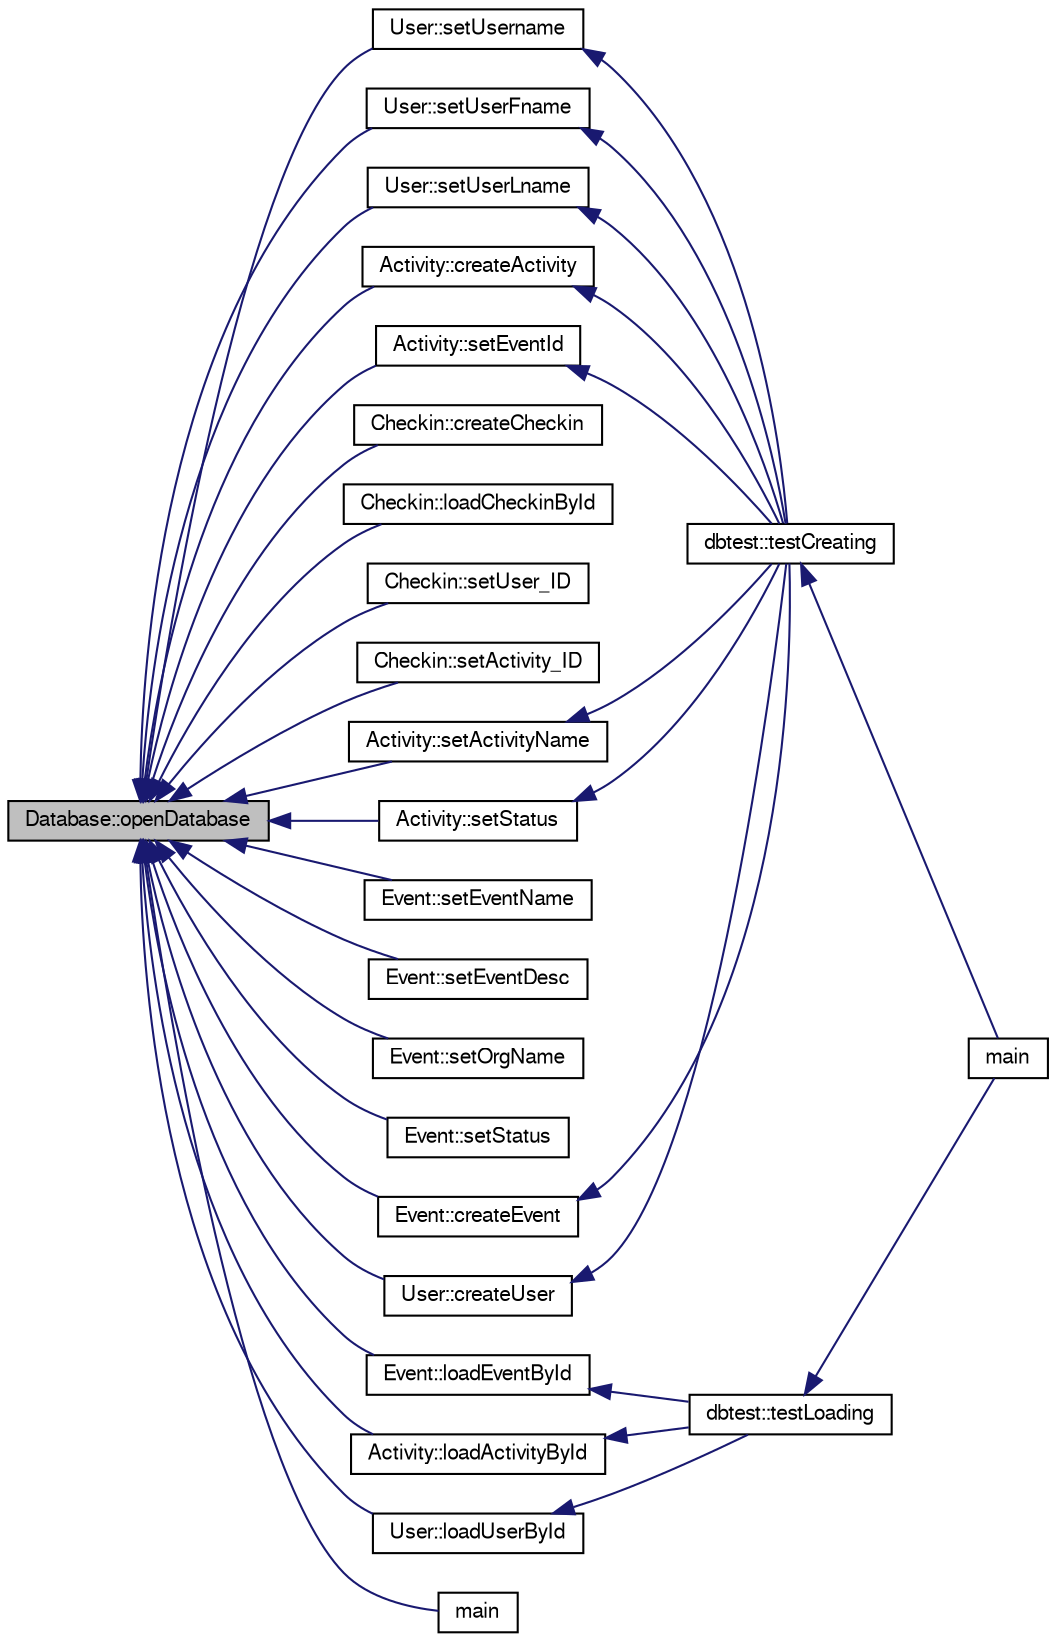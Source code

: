 digraph "Database::openDatabase"
{
  edge [fontname="FreeSans",fontsize="10",labelfontname="FreeSans",labelfontsize="10"];
  node [fontname="FreeSans",fontsize="10",shape=record];
  rankdir="LR";
  Node962 [label="Database::openDatabase",height=0.2,width=0.4,color="black", fillcolor="grey75", style="filled", fontcolor="black"];
  Node962 -> Node963 [dir="back",color="midnightblue",fontsize="10",style="solid",fontname="FreeSans"];
  Node963 [label="Activity::createActivity",height=0.2,width=0.4,color="black", fillcolor="white", style="filled",URL="$classActivity.html#a813cc5e52c14ab49b39014c134e3425b"];
  Node963 -> Node964 [dir="back",color="midnightblue",fontsize="10",style="solid",fontname="FreeSans"];
  Node964 [label="dbtest::testCreating",height=0.2,width=0.4,color="black", fillcolor="white", style="filled",URL="$classdbtest.html#a8193e88a7df657069c8a6bd09c8243b7"];
  Node964 -> Node965 [dir="back",color="midnightblue",fontsize="10",style="solid",fontname="FreeSans"];
  Node965 [label="main",height=0.2,width=0.4,color="black", fillcolor="white", style="filled",URL="$test_8cpp.html#ae66f6b31b5ad750f1fe042a706a4e3d4"];
  Node962 -> Node966 [dir="back",color="midnightblue",fontsize="10",style="solid",fontname="FreeSans"];
  Node966 [label="Activity::loadActivityById",height=0.2,width=0.4,color="black", fillcolor="white", style="filled",URL="$classActivity.html#abe4ffb4f08a47212ebf9013259d9e7fd"];
  Node966 -> Node967 [dir="back",color="midnightblue",fontsize="10",style="solid",fontname="FreeSans"];
  Node967 [label="dbtest::testLoading",height=0.2,width=0.4,color="black", fillcolor="white", style="filled",URL="$classdbtest.html#a6f98d82a2c8e2b9040848763504ddae1"];
  Node967 -> Node965 [dir="back",color="midnightblue",fontsize="10",style="solid",fontname="FreeSans"];
  Node962 -> Node968 [dir="back",color="midnightblue",fontsize="10",style="solid",fontname="FreeSans"];
  Node968 [label="Activity::setEventId",height=0.2,width=0.4,color="black", fillcolor="white", style="filled",URL="$classActivity.html#adb1d0fd0d08f473e068f0a4086bfa9ca"];
  Node968 -> Node964 [dir="back",color="midnightblue",fontsize="10",style="solid",fontname="FreeSans"];
  Node962 -> Node969 [dir="back",color="midnightblue",fontsize="10",style="solid",fontname="FreeSans"];
  Node969 [label="Activity::setActivityName",height=0.2,width=0.4,color="black", fillcolor="white", style="filled",URL="$classActivity.html#a62dc3737b33915a36086f9dd26d16a81"];
  Node969 -> Node964 [dir="back",color="midnightblue",fontsize="10",style="solid",fontname="FreeSans"];
  Node962 -> Node970 [dir="back",color="midnightblue",fontsize="10",style="solid",fontname="FreeSans"];
  Node970 [label="Activity::setStatus",height=0.2,width=0.4,color="black", fillcolor="white", style="filled",URL="$classActivity.html#af618135a7738f4d2a7ee147a8ef912ea"];
  Node970 -> Node964 [dir="back",color="midnightblue",fontsize="10",style="solid",fontname="FreeSans"];
  Node962 -> Node971 [dir="back",color="midnightblue",fontsize="10",style="solid",fontname="FreeSans"];
  Node971 [label="Checkin::createCheckin",height=0.2,width=0.4,color="black", fillcolor="white", style="filled",URL="$classCheckin.html#a4e40acdf7fff0e607f6de4f24f3a163c"];
  Node962 -> Node972 [dir="back",color="midnightblue",fontsize="10",style="solid",fontname="FreeSans"];
  Node972 [label="Checkin::loadCheckinById",height=0.2,width=0.4,color="black", fillcolor="white", style="filled",URL="$classCheckin.html#a3461f70ea6c68475225f2a07f78a21e0"];
  Node962 -> Node973 [dir="back",color="midnightblue",fontsize="10",style="solid",fontname="FreeSans"];
  Node973 [label="Checkin::setUser_ID",height=0.2,width=0.4,color="black", fillcolor="white", style="filled",URL="$classCheckin.html#a76ab640f4f912876dbebf183db5359c6"];
  Node962 -> Node974 [dir="back",color="midnightblue",fontsize="10",style="solid",fontname="FreeSans"];
  Node974 [label="Checkin::setActivity_ID",height=0.2,width=0.4,color="black", fillcolor="white", style="filled",URL="$classCheckin.html#ab2ff3ec2604ec73a42af25874a00b232"];
  Node962 -> Node975 [dir="back",color="midnightblue",fontsize="10",style="solid",fontname="FreeSans"];
  Node975 [label="Event::createEvent",height=0.2,width=0.4,color="black", fillcolor="white", style="filled",URL="$classEvent.html#a77adb9f4a46ffb32c2d931f0691f5903"];
  Node975 -> Node964 [dir="back",color="midnightblue",fontsize="10",style="solid",fontname="FreeSans"];
  Node962 -> Node976 [dir="back",color="midnightblue",fontsize="10",style="solid",fontname="FreeSans"];
  Node976 [label="Event::loadEventById",height=0.2,width=0.4,color="black", fillcolor="white", style="filled",URL="$classEvent.html#afa66cea33f722dbeecb69cc98fdea055"];
  Node976 -> Node967 [dir="back",color="midnightblue",fontsize="10",style="solid",fontname="FreeSans"];
  Node962 -> Node977 [dir="back",color="midnightblue",fontsize="10",style="solid",fontname="FreeSans"];
  Node977 [label="Event::setEventName",height=0.2,width=0.4,color="black", fillcolor="white", style="filled",URL="$classEvent.html#a10596b6ca077df05184e30d62b08729d"];
  Node962 -> Node978 [dir="back",color="midnightblue",fontsize="10",style="solid",fontname="FreeSans"];
  Node978 [label="Event::setEventDesc",height=0.2,width=0.4,color="black", fillcolor="white", style="filled",URL="$classEvent.html#ae36b8377dcae792f1c5c4726024c981b"];
  Node962 -> Node979 [dir="back",color="midnightblue",fontsize="10",style="solid",fontname="FreeSans"];
  Node979 [label="Event::setOrgName",height=0.2,width=0.4,color="black", fillcolor="white", style="filled",URL="$classEvent.html#a19aac0f776bd764563a54977656cf680"];
  Node962 -> Node980 [dir="back",color="midnightblue",fontsize="10",style="solid",fontname="FreeSans"];
  Node980 [label="Event::setStatus",height=0.2,width=0.4,color="black", fillcolor="white", style="filled",URL="$classEvent.html#ab0a6b9285af0f4172eb841e2b80f8972"];
  Node962 -> Node981 [dir="back",color="midnightblue",fontsize="10",style="solid",fontname="FreeSans"];
  Node981 [label="User::createUser",height=0.2,width=0.4,color="black", fillcolor="white", style="filled",URL="$classUser.html#a22ed673939e8cc0a136130b809bba513"];
  Node981 -> Node964 [dir="back",color="midnightblue",fontsize="10",style="solid",fontname="FreeSans"];
  Node962 -> Node982 [dir="back",color="midnightblue",fontsize="10",style="solid",fontname="FreeSans"];
  Node982 [label="User::loadUserById",height=0.2,width=0.4,color="black", fillcolor="white", style="filled",URL="$classUser.html#a863377665b7fb83c5547dcf9727f5092"];
  Node982 -> Node967 [dir="back",color="midnightblue",fontsize="10",style="solid",fontname="FreeSans"];
  Node962 -> Node983 [dir="back",color="midnightblue",fontsize="10",style="solid",fontname="FreeSans"];
  Node983 [label="User::setUsername",height=0.2,width=0.4,color="black", fillcolor="white", style="filled",URL="$classUser.html#aa0497022a136cb78de785b0a39ae60b1"];
  Node983 -> Node964 [dir="back",color="midnightblue",fontsize="10",style="solid",fontname="FreeSans"];
  Node962 -> Node984 [dir="back",color="midnightblue",fontsize="10",style="solid",fontname="FreeSans"];
  Node984 [label="User::setUserFname",height=0.2,width=0.4,color="black", fillcolor="white", style="filled",URL="$classUser.html#a72657eb55cd0ca437b4841a43f19912f"];
  Node984 -> Node964 [dir="back",color="midnightblue",fontsize="10",style="solid",fontname="FreeSans"];
  Node962 -> Node985 [dir="back",color="midnightblue",fontsize="10",style="solid",fontname="FreeSans"];
  Node985 [label="User::setUserLname",height=0.2,width=0.4,color="black", fillcolor="white", style="filled",URL="$classUser.html#aa25973387e5afe1aa6f60dd6545e33b5"];
  Node985 -> Node964 [dir="back",color="midnightblue",fontsize="10",style="solid",fontname="FreeSans"];
  Node962 -> Node986 [dir="back",color="midnightblue",fontsize="10",style="solid",fontname="FreeSans"];
  Node986 [label="main",height=0.2,width=0.4,color="black", fillcolor="white", style="filled",URL="$main_8cpp.html#a0ddf1224851353fc92bfbff6f499fa97"];
}
